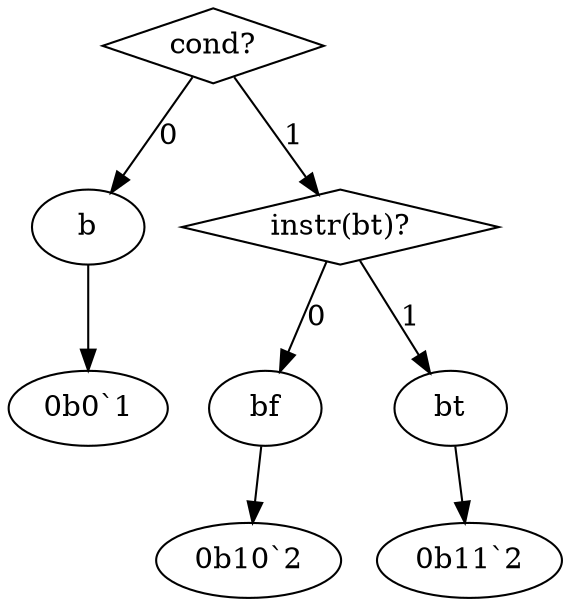 digraph "Format b" {
  "cond_15537093" [label = "cond?", shape = diamond];
  "cond_15537093" -> "b_5886451" [label = "0"];
  "cond_15537093" -> "instr(bt)_2981130" [label = "1"];
  "b_5886451" [label = "b"];
  "b_5886451" -> "0b0`1"
  "instr(bt)_2981130" [label = "instr(bt)?", shape = diamond];
  "instr(bt)_2981130" -> "bf_8755250" [label = "0"];
  "instr(bt)_2981130" -> "bt_15089679" [label = "1"];
  "bf_8755250" [label = "bf"];
  "bf_8755250" -> "0b10`2"
  "bt_15089679" [label = "bt"];
  "bt_15089679" -> "0b11`2"
}
